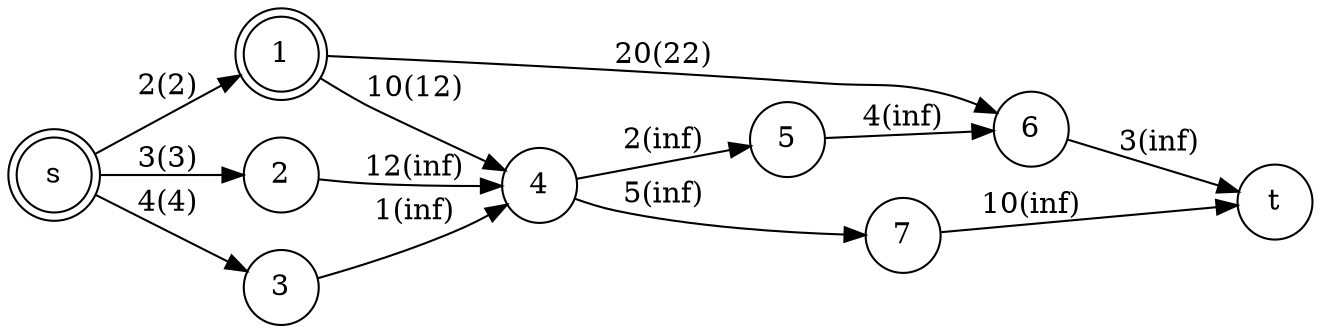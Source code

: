 
digraph dijkstra {
   
    graph [
        rankdir = LR,
        layout = dot
  ];
	node [shape = doublecircle]; s 1;
	node [shape = circle]; 2 3 4 5 6 7 t;
	s -> 1 [ label = "2(2)" ];
	s -> 2 [ label = "3(3)" ];
	s -> 3 [ label = "4(4)" ];
	1 -> 6 [ label = "20(22)" ];
	1 -> 4 [ label = "10(12)" ];
	2 -> 4 [ label = "12(inf)" ];
	3 -> 4 [ label = "1(inf)" ];
	4 -> 5 [ label = "2(inf)" ];
	5 -> 6 [ label = "4(inf)" ];
	4 -> 7 [ label = "5(inf)" ];
	6 -> t [ label = "3(inf)" ];
    7 -> t [ label = "10(inf)" ];
}

